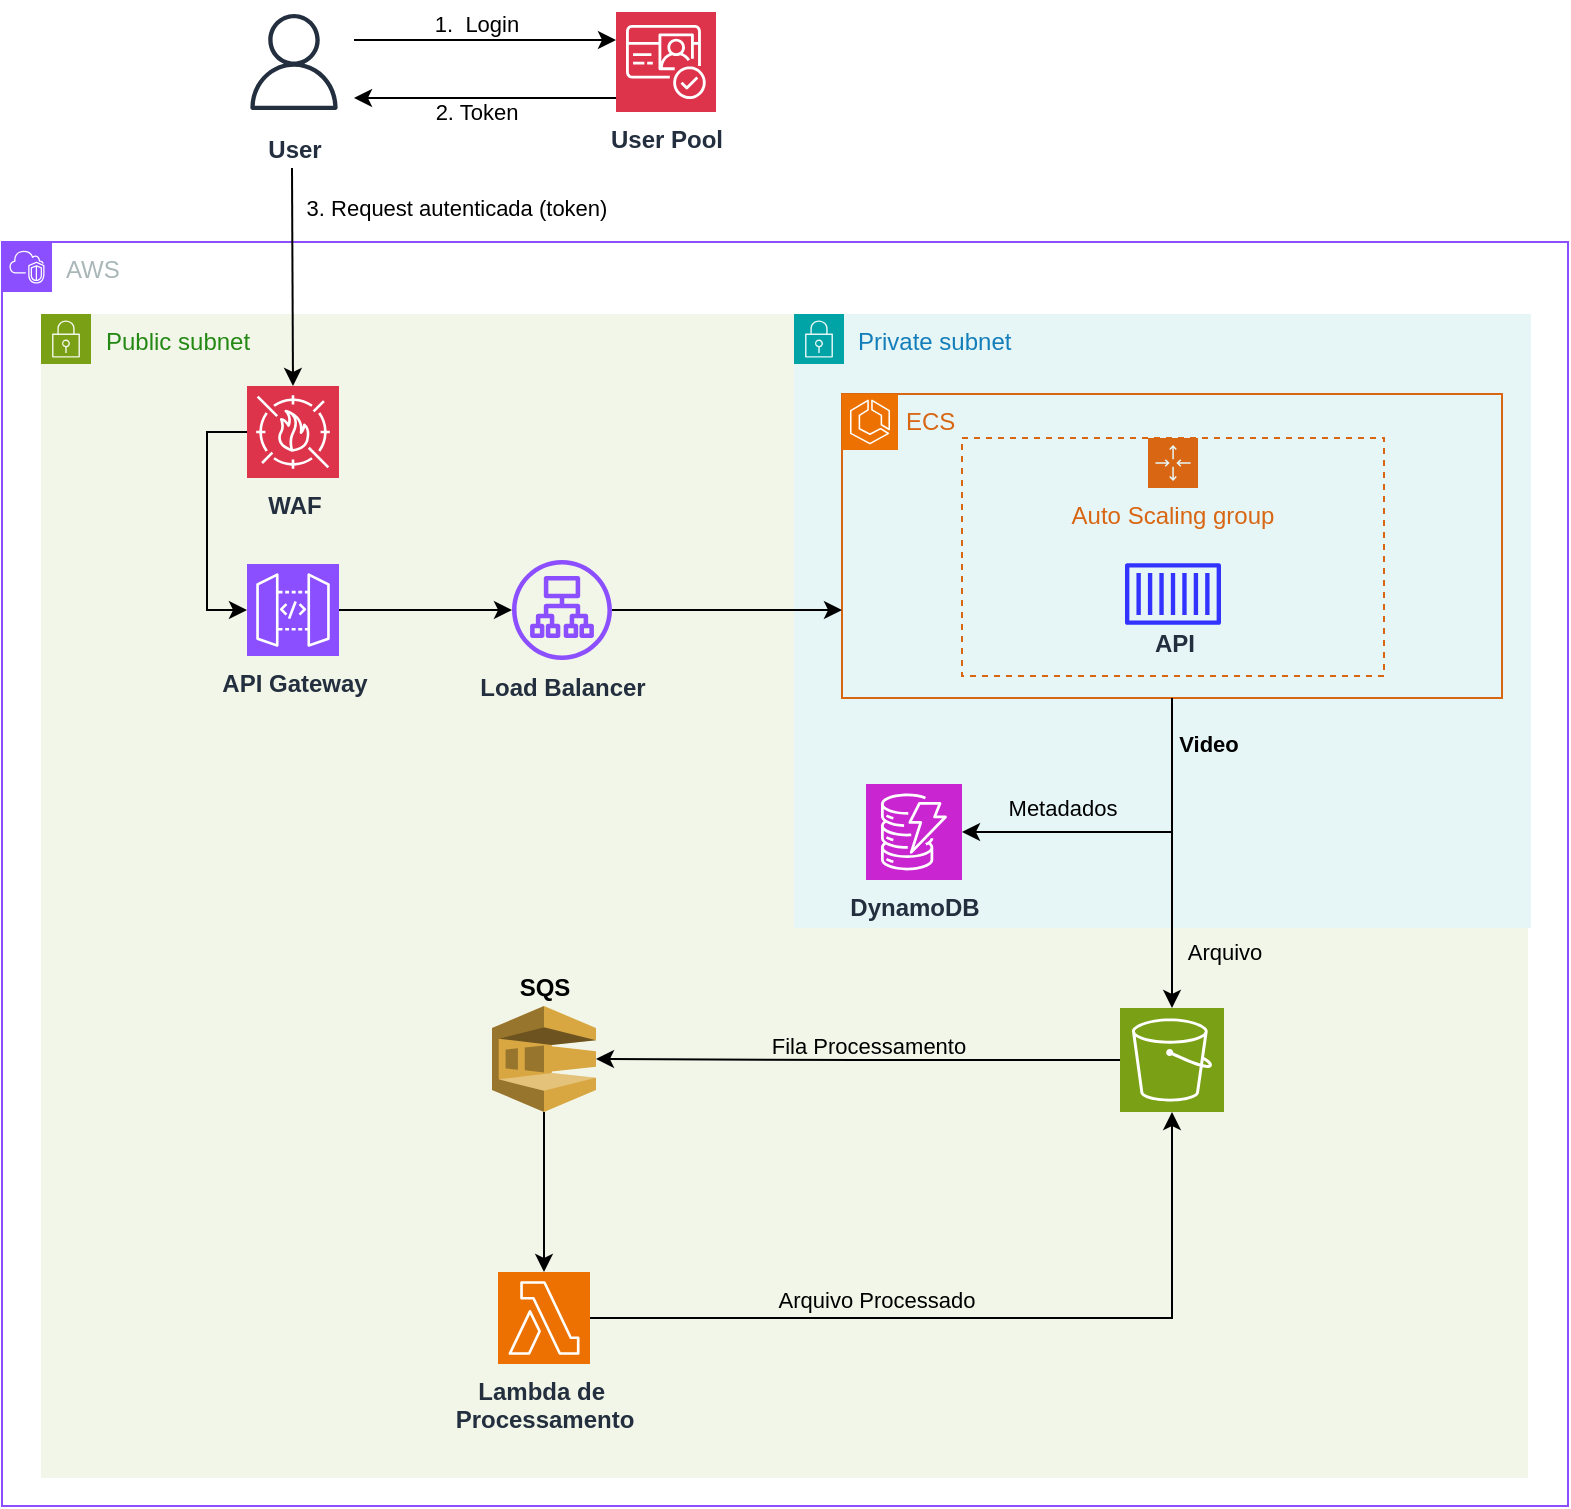 <mxfile version="24.9.3">
  <diagram name="Page-1" id="YhWaQzWOpKaE9sWewfBk">
    <mxGraphModel dx="1434" dy="-328" grid="0" gridSize="10" guides="1" tooltips="1" connect="1" arrows="1" fold="1" page="1" pageScale="1" pageWidth="850" pageHeight="1100" math="0" shadow="0">
      <root>
        <mxCell id="0" />
        <mxCell id="1" parent="0" />
        <mxCell id="gh0Wx5KkQNJE9hDoDTGj-18" value="AWS" style="points=[[0,0],[0.25,0],[0.5,0],[0.75,0],[1,0],[1,0.25],[1,0.5],[1,0.75],[1,1],[0.75,1],[0.5,1],[0.25,1],[0,1],[0,0.75],[0,0.5],[0,0.25]];outlineConnect=0;gradientColor=none;html=1;whiteSpace=wrap;fontSize=12;fontStyle=0;container=1;pointerEvents=0;collapsible=0;recursiveResize=0;shape=mxgraph.aws4.group;grIcon=mxgraph.aws4.group_vpc2;strokeColor=#8C4FFF;fillColor=none;verticalAlign=top;align=left;spacingLeft=30;fontColor=#AAB7B8;dashed=0;" vertex="1" parent="1">
          <mxGeometry x="30" y="1247" width="783" height="632" as="geometry" />
        </mxCell>
        <mxCell id="gh0Wx5KkQNJE9hDoDTGj-19" value="Public subnet" style="points=[[0,0],[0.25,0],[0.5,0],[0.75,0],[1,0],[1,0.25],[1,0.5],[1,0.75],[1,1],[0.75,1],[0.5,1],[0.25,1],[0,1],[0,0.75],[0,0.5],[0,0.25]];outlineConnect=0;gradientColor=none;html=1;whiteSpace=wrap;fontSize=12;fontStyle=0;container=1;pointerEvents=0;collapsible=0;recursiveResize=0;shape=mxgraph.aws4.group;grIcon=mxgraph.aws4.group_security_group;grStroke=0;strokeColor=#7AA116;fillColor=#F2F6E8;verticalAlign=top;align=left;spacingLeft=30;fontColor=#248814;dashed=0;" vertex="1" parent="gh0Wx5KkQNJE9hDoDTGj-18">
          <mxGeometry x="19.5" y="36" width="743.5" height="582" as="geometry" />
        </mxCell>
        <mxCell id="gh0Wx5KkQNJE9hDoDTGj-21" value="Load Balancer" style="sketch=0;outlineConnect=0;fontColor=#232F3E;gradientColor=none;fillColor=#8C4FFF;strokeColor=none;dashed=0;verticalLabelPosition=bottom;verticalAlign=top;align=center;html=1;fontSize=12;fontStyle=1;aspect=fixed;pointerEvents=1;shape=mxgraph.aws4.application_load_balancer;" vertex="1" parent="gh0Wx5KkQNJE9hDoDTGj-19">
          <mxGeometry x="235.5" y="123" width="50" height="50" as="geometry" />
        </mxCell>
        <mxCell id="gh0Wx5KkQNJE9hDoDTGj-22" value="WAF" style="sketch=0;points=[[0,0,0],[0.25,0,0],[0.5,0,0],[0.75,0,0],[1,0,0],[0,1,0],[0.25,1,0],[0.5,1,0],[0.75,1,0],[1,1,0],[0,0.25,0],[0,0.5,0],[0,0.75,0],[1,0.25,0],[1,0.5,0],[1,0.75,0]];outlineConnect=0;fontColor=#232F3E;fillColor=#DD344C;strokeColor=#ffffff;dashed=0;verticalLabelPosition=bottom;verticalAlign=top;align=center;html=1;fontSize=12;fontStyle=1;aspect=fixed;shape=mxgraph.aws4.resourceIcon;resIcon=mxgraph.aws4.waf;" vertex="1" parent="gh0Wx5KkQNJE9hDoDTGj-19">
          <mxGeometry x="103" y="36" width="46" height="46" as="geometry" />
        </mxCell>
        <mxCell id="gh0Wx5KkQNJE9hDoDTGj-69" style="edgeStyle=orthogonalEdgeStyle;rounded=0;orthogonalLoop=1;jettySize=auto;html=1;" edge="1" parent="gh0Wx5KkQNJE9hDoDTGj-19" source="gh0Wx5KkQNJE9hDoDTGj-42" target="gh0Wx5KkQNJE9hDoDTGj-21">
          <mxGeometry relative="1" as="geometry" />
        </mxCell>
        <mxCell id="gh0Wx5KkQNJE9hDoDTGj-42" value="API Gateway" style="sketch=0;points=[[0,0,0],[0.25,0,0],[0.5,0,0],[0.75,0,0],[1,0,0],[0,1,0],[0.25,1,0],[0.5,1,0],[0.75,1,0],[1,1,0],[0,0.25,0],[0,0.5,0],[0,0.75,0],[1,0.25,0],[1,0.5,0],[1,0.75,0]];outlineConnect=0;fontColor=#232F3E;fillColor=#8C4FFF;strokeColor=#ffffff;dashed=0;verticalLabelPosition=bottom;verticalAlign=top;align=center;html=1;fontSize=12;fontStyle=1;aspect=fixed;shape=mxgraph.aws4.resourceIcon;resIcon=mxgraph.aws4.api_gateway;" vertex="1" parent="gh0Wx5KkQNJE9hDoDTGj-19">
          <mxGeometry x="103" y="125" width="46" height="46" as="geometry" />
        </mxCell>
        <mxCell id="gh0Wx5KkQNJE9hDoDTGj-44" value="Lambda de&amp;nbsp;&lt;div&gt;Processamento&lt;/div&gt;" style="sketch=0;points=[[0,0,0],[0.25,0,0],[0.5,0,0],[0.75,0,0],[1,0,0],[0,1,0],[0.25,1,0],[0.5,1,0],[0.75,1,0],[1,1,0],[0,0.25,0],[0,0.5,0],[0,0.75,0],[1,0.25,0],[1,0.5,0],[1,0.75,0]];outlineConnect=0;fontColor=#232F3E;fillColor=#ED7100;strokeColor=#ffffff;dashed=0;verticalLabelPosition=bottom;verticalAlign=top;align=center;html=1;fontSize=12;fontStyle=1;aspect=fixed;shape=mxgraph.aws4.resourceIcon;resIcon=mxgraph.aws4.lambda;" vertex="1" parent="gh0Wx5KkQNJE9hDoDTGj-19">
          <mxGeometry x="228.5" y="479" width="46" height="46" as="geometry" />
        </mxCell>
        <mxCell id="gh0Wx5KkQNJE9hDoDTGj-61" value="" style="edgeStyle=orthogonalEdgeStyle;rounded=0;orthogonalLoop=1;jettySize=auto;html=1;" edge="1" parent="gh0Wx5KkQNJE9hDoDTGj-19" source="gh0Wx5KkQNJE9hDoDTGj-17" target="gh0Wx5KkQNJE9hDoDTGj-44">
          <mxGeometry relative="1" as="geometry" />
        </mxCell>
        <mxCell id="gh0Wx5KkQNJE9hDoDTGj-17" value="SQS" style="outlineConnect=0;dashed=0;verticalLabelPosition=top;verticalAlign=bottom;align=center;html=1;shape=mxgraph.aws3.sqs;fillColor=#D9A741;gradientColor=none;fontStyle=1;labelPosition=center;" vertex="1" parent="gh0Wx5KkQNJE9hDoDTGj-19">
          <mxGeometry x="225.5" y="346" width="52" height="53" as="geometry" />
        </mxCell>
        <mxCell id="gh0Wx5KkQNJE9hDoDTGj-4" value="" style="sketch=0;points=[[0,0,0],[0.25,0,0],[0.5,0,0],[0.75,0,0],[1,0,0],[0,1,0],[0.25,1,0],[0.5,1,0],[0.75,1,0],[1,1,0],[0,0.25,0],[0,0.5,0],[0,0.75,0],[1,0.25,0],[1,0.5,0],[1,0.75,0]];outlineConnect=0;fontColor=#232F3E;fillColor=#7AA116;strokeColor=#ffffff;dashed=0;verticalLabelPosition=bottom;verticalAlign=top;align=center;html=1;fontSize=12;fontStyle=0;aspect=fixed;shape=mxgraph.aws4.resourceIcon;resIcon=mxgraph.aws4.s3;" vertex="1" parent="gh0Wx5KkQNJE9hDoDTGj-19">
          <mxGeometry x="539.5" y="347" width="52" height="52" as="geometry" />
        </mxCell>
        <mxCell id="gh0Wx5KkQNJE9hDoDTGj-58" style="edgeStyle=orthogonalEdgeStyle;rounded=0;orthogonalLoop=1;jettySize=auto;html=1;entryX=1;entryY=0.5;entryDx=0;entryDy=0;entryPerimeter=0;" edge="1" parent="gh0Wx5KkQNJE9hDoDTGj-19" source="gh0Wx5KkQNJE9hDoDTGj-4" target="gh0Wx5KkQNJE9hDoDTGj-17">
          <mxGeometry relative="1" as="geometry" />
        </mxCell>
        <mxCell id="gh0Wx5KkQNJE9hDoDTGj-59" value="Fila Processamento" style="edgeLabel;html=1;align=center;verticalAlign=middle;resizable=0;points=[];labelBackgroundColor=none;" vertex="1" connectable="0" parent="gh0Wx5KkQNJE9hDoDTGj-58">
          <mxGeometry x="0.019" y="1" relative="1" as="geometry">
            <mxPoint x="7" y="-8" as="offset" />
          </mxGeometry>
        </mxCell>
        <mxCell id="gh0Wx5KkQNJE9hDoDTGj-62" style="edgeStyle=orthogonalEdgeStyle;rounded=0;orthogonalLoop=1;jettySize=auto;html=1;entryX=0.5;entryY=1;entryDx=0;entryDy=0;entryPerimeter=0;" edge="1" parent="gh0Wx5KkQNJE9hDoDTGj-19" source="gh0Wx5KkQNJE9hDoDTGj-44" target="gh0Wx5KkQNJE9hDoDTGj-4">
          <mxGeometry relative="1" as="geometry" />
        </mxCell>
        <mxCell id="gh0Wx5KkQNJE9hDoDTGj-63" value="Arquivo Processado" style="edgeLabel;html=1;align=center;verticalAlign=middle;resizable=0;points=[];labelBackgroundColor=none;" vertex="1" connectable="0" parent="gh0Wx5KkQNJE9hDoDTGj-62">
          <mxGeometry x="-0.117" y="-1" relative="1" as="geometry">
            <mxPoint x="-31" y="-10" as="offset" />
          </mxGeometry>
        </mxCell>
        <mxCell id="gh0Wx5KkQNJE9hDoDTGj-68" style="edgeStyle=orthogonalEdgeStyle;rounded=0;orthogonalLoop=1;jettySize=auto;html=1;entryX=0;entryY=0.5;entryDx=0;entryDy=0;entryPerimeter=0;exitX=0;exitY=0.5;exitDx=0;exitDy=0;exitPerimeter=0;" edge="1" parent="gh0Wx5KkQNJE9hDoDTGj-19" source="gh0Wx5KkQNJE9hDoDTGj-22" target="gh0Wx5KkQNJE9hDoDTGj-42">
          <mxGeometry relative="1" as="geometry" />
        </mxCell>
        <mxCell id="gh0Wx5KkQNJE9hDoDTGj-24" value="Private subnet" style="points=[[0,0],[0.25,0],[0.5,0],[0.75,0],[1,0],[1,0.25],[1,0.5],[1,0.75],[1,1],[0.75,1],[0.5,1],[0.25,1],[0,1],[0,0.75],[0,0.5],[0,0.25]];outlineConnect=0;gradientColor=none;html=1;whiteSpace=wrap;fontSize=12;fontStyle=0;container=1;pointerEvents=0;collapsible=0;recursiveResize=0;shape=mxgraph.aws4.group;grIcon=mxgraph.aws4.group_security_group;grStroke=0;strokeColor=#00A4A6;fillColor=#E6F6F7;verticalAlign=top;align=left;spacingLeft=30;fontColor=#147EBA;dashed=0;" vertex="1" parent="gh0Wx5KkQNJE9hDoDTGj-18">
          <mxGeometry x="396" y="36" width="368.5" height="307" as="geometry" />
        </mxCell>
        <mxCell id="gh0Wx5KkQNJE9hDoDTGj-27" value="ECS" style="points=[[0,0],[0.25,0],[0.5,0],[0.75,0],[1,0],[1,0.25],[1,0.5],[1,0.75],[1,1],[0.75,1],[0.5,1],[0.25,1],[0,1],[0,0.75],[0,0.5],[0,0.25]];outlineConnect=0;gradientColor=none;html=1;whiteSpace=wrap;fontSize=12;fontStyle=0;container=1;pointerEvents=0;collapsible=0;recursiveResize=0;shape=mxgraph.aws4.group;grIcon=mxgraph.aws4.group_ec2_instance_contents;strokeColor=#D86613;fillColor=none;verticalAlign=top;align=left;spacingLeft=30;fontColor=#D86613;dashed=0;" vertex="1" parent="gh0Wx5KkQNJE9hDoDTGj-24">
          <mxGeometry x="24" y="40" width="330" height="152" as="geometry" />
        </mxCell>
        <mxCell id="gh0Wx5KkQNJE9hDoDTGj-46" value="" style="sketch=0;points=[[0,0,0],[0.25,0,0],[0.5,0,0],[0.75,0,0],[1,0,0],[0,1,0],[0.25,1,0],[0.5,1,0],[0.75,1,0],[1,1,0],[0,0.25,0],[0,0.5,0],[0,0.75,0],[1,0.25,0],[1,0.5,0],[1,0.75,0]];outlineConnect=0;fontColor=#232F3E;fillColor=#ED7100;strokeColor=#ffffff;dashed=0;verticalLabelPosition=bottom;verticalAlign=top;align=center;html=1;fontSize=12;fontStyle=0;aspect=fixed;shape=mxgraph.aws4.resourceIcon;resIcon=mxgraph.aws4.ecs;" vertex="1" parent="gh0Wx5KkQNJE9hDoDTGj-27">
          <mxGeometry width="28" height="28" as="geometry" />
        </mxCell>
        <mxCell id="gh0Wx5KkQNJE9hDoDTGj-47" value="Auto Scaling group" style="points=[[0,0],[0.25,0],[0.5,0],[0.75,0],[1,0],[1,0.25],[1,0.5],[1,0.75],[1,1],[0.75,1],[0.5,1],[0.25,1],[0,1],[0,0.75],[0,0.5],[0,0.25]];outlineConnect=0;gradientColor=none;html=1;whiteSpace=wrap;fontSize=12;fontStyle=0;container=1;pointerEvents=0;collapsible=0;recursiveResize=0;shape=mxgraph.aws4.groupCenter;grIcon=mxgraph.aws4.group_auto_scaling_group;grStroke=1;strokeColor=#D86613;fillColor=none;verticalAlign=top;align=center;fontColor=#D86613;dashed=1;spacingTop=25;" vertex="1" parent="gh0Wx5KkQNJE9hDoDTGj-27">
          <mxGeometry x="60" y="22" width="211" height="119" as="geometry" />
        </mxCell>
        <mxCell id="gh0Wx5KkQNJE9hDoDTGj-48" value="API" style="sketch=0;outlineConnect=0;fontColor=#232F3E;gradientColor=none;fillColor=#3333FF;strokeColor=none;dashed=0;verticalLabelPosition=bottom;verticalAlign=top;align=center;html=1;fontSize=12;fontStyle=1;aspect=fixed;pointerEvents=1;shape=mxgraph.aws4.container_1;spacing=-3;" vertex="1" parent="gh0Wx5KkQNJE9hDoDTGj-47">
          <mxGeometry x="81.5" y="62.5" width="48" height="31" as="geometry" />
        </mxCell>
        <mxCell id="gh0Wx5KkQNJE9hDoDTGj-3" value="DynamoDB" style="sketch=0;points=[[0,0,0],[0.25,0,0],[0.5,0,0],[0.75,0,0],[1,0,0],[0,1,0],[0.25,1,0],[0.5,1,0],[0.75,1,0],[1,1,0],[0,0.25,0],[0,0.5,0],[0,0.75,0],[1,0.25,0],[1,0.5,0],[1,0.75,0]];outlineConnect=0;fontColor=#232F3E;fillColor=#C925D1;strokeColor=#ffffff;dashed=0;verticalLabelPosition=bottom;verticalAlign=top;align=center;html=1;fontSize=12;fontStyle=1;aspect=fixed;shape=mxgraph.aws4.resourceIcon;resIcon=mxgraph.aws4.dynamodb;" vertex="1" parent="gh0Wx5KkQNJE9hDoDTGj-24">
          <mxGeometry x="36" y="235" width="48" height="48" as="geometry" />
        </mxCell>
        <mxCell id="gh0Wx5KkQNJE9hDoDTGj-55" style="edgeStyle=orthogonalEdgeStyle;rounded=0;orthogonalLoop=1;jettySize=auto;html=1;entryX=1;entryY=0.5;entryDx=0;entryDy=0;entryPerimeter=0;" edge="1" parent="gh0Wx5KkQNJE9hDoDTGj-24" source="gh0Wx5KkQNJE9hDoDTGj-27" target="gh0Wx5KkQNJE9hDoDTGj-3">
          <mxGeometry relative="1" as="geometry" />
        </mxCell>
        <mxCell id="gh0Wx5KkQNJE9hDoDTGj-56" value="Metadados" style="edgeLabel;html=1;align=center;verticalAlign=middle;resizable=0;points=[];labelBackgroundColor=none;" vertex="1" connectable="0" parent="gh0Wx5KkQNJE9hDoDTGj-55">
          <mxGeometry x="0.381" y="2" relative="1" as="geometry">
            <mxPoint x="-3" y="-14" as="offset" />
          </mxGeometry>
        </mxCell>
        <mxCell id="gh0Wx5KkQNJE9hDoDTGj-53" style="edgeStyle=orthogonalEdgeStyle;rounded=0;orthogonalLoop=1;jettySize=auto;html=1;entryX=0.5;entryY=0;entryDx=0;entryDy=0;entryPerimeter=0;" edge="1" parent="gh0Wx5KkQNJE9hDoDTGj-18" source="gh0Wx5KkQNJE9hDoDTGj-27" target="gh0Wx5KkQNJE9hDoDTGj-4">
          <mxGeometry relative="1" as="geometry">
            <Array as="points">
              <mxPoint x="585" y="338" />
              <mxPoint x="585" y="338" />
            </Array>
          </mxGeometry>
        </mxCell>
        <mxCell id="gh0Wx5KkQNJE9hDoDTGj-54" value="Video" style="edgeLabel;html=1;align=center;verticalAlign=middle;resizable=0;points=[];labelBackgroundColor=none;fontStyle=1" vertex="1" connectable="0" parent="gh0Wx5KkQNJE9hDoDTGj-53">
          <mxGeometry x="-0.777" y="3" relative="1" as="geometry">
            <mxPoint x="15" y="5" as="offset" />
          </mxGeometry>
        </mxCell>
        <mxCell id="gh0Wx5KkQNJE9hDoDTGj-57" value="Arquivo" style="edgeLabel;html=1;align=center;verticalAlign=middle;resizable=0;points=[];labelBackgroundColor=none;fontStyle=0;fontColor=default;" vertex="1" connectable="0" parent="gh0Wx5KkQNJE9hDoDTGj-53">
          <mxGeometry x="0.613" y="1" relative="1" as="geometry">
            <mxPoint x="25" y="2" as="offset" />
          </mxGeometry>
        </mxCell>
        <mxCell id="gh0Wx5KkQNJE9hDoDTGj-70" style="edgeStyle=orthogonalEdgeStyle;rounded=0;orthogonalLoop=1;jettySize=auto;html=1;" edge="1" parent="gh0Wx5KkQNJE9hDoDTGj-18" source="gh0Wx5KkQNJE9hDoDTGj-21" target="gh0Wx5KkQNJE9hDoDTGj-27">
          <mxGeometry relative="1" as="geometry">
            <Array as="points">
              <mxPoint x="385" y="184" />
              <mxPoint x="385" y="184" />
            </Array>
          </mxGeometry>
        </mxCell>
        <mxCell id="gh0Wx5KkQNJE9hDoDTGj-9" style="edgeStyle=orthogonalEdgeStyle;rounded=0;orthogonalLoop=1;jettySize=auto;html=1;" edge="1" parent="1" source="gh0Wx5KkQNJE9hDoDTGj-5" target="gh0Wx5KkQNJE9hDoDTGj-7">
          <mxGeometry relative="1" as="geometry">
            <Array as="points">
              <mxPoint x="270" y="1175" />
              <mxPoint x="270" y="1175" />
            </Array>
          </mxGeometry>
        </mxCell>
        <mxCell id="gh0Wx5KkQNJE9hDoDTGj-12" value="2. Token" style="edgeLabel;html=1;align=center;verticalAlign=middle;resizable=0;points=[];labelBackgroundColor=none;" vertex="1" connectable="0" parent="gh0Wx5KkQNJE9hDoDTGj-9">
          <mxGeometry x="-0.008" y="-2" relative="1" as="geometry">
            <mxPoint x="-5" y="9" as="offset" />
          </mxGeometry>
        </mxCell>
        <mxCell id="gh0Wx5KkQNJE9hDoDTGj-5" value="User Pool" style="sketch=0;points=[[0,0,0],[0.25,0,0],[0.5,0,0],[0.75,0,0],[1,0,0],[0,1,0],[0.25,1,0],[0.5,1,0],[0.75,1,0],[1,1,0],[0,0.25,0],[0,0.5,0],[0,0.75,0],[1,0.25,0],[1,0.5,0],[1,0.75,0]];outlineConnect=0;fontColor=#232F3E;fillColor=#DD344C;strokeColor=#ffffff;dashed=0;verticalLabelPosition=bottom;verticalAlign=top;align=center;html=1;fontSize=12;fontStyle=1;aspect=fixed;shape=mxgraph.aws4.resourceIcon;resIcon=mxgraph.aws4.cognito;" vertex="1" parent="1">
          <mxGeometry x="337" y="1132" width="50" height="50" as="geometry" />
        </mxCell>
        <mxCell id="gh0Wx5KkQNJE9hDoDTGj-7" value="User" style="sketch=0;outlineConnect=0;fontColor=#232F3E;gradientColor=none;strokeColor=#232F3E;fillColor=none;dashed=0;verticalLabelPosition=bottom;verticalAlign=top;align=center;html=1;fontSize=12;fontStyle=1;aspect=fixed;shape=mxgraph.aws4.resourceIcon;resIcon=mxgraph.aws4.user;" vertex="1" parent="1">
          <mxGeometry x="146" y="1127" width="60" height="60" as="geometry" />
        </mxCell>
        <mxCell id="gh0Wx5KkQNJE9hDoDTGj-10" style="edgeStyle=orthogonalEdgeStyle;rounded=0;orthogonalLoop=1;jettySize=auto;html=1;entryX=0;entryY=0.5;entryDx=0;entryDy=0;entryPerimeter=0;" edge="1" parent="1">
          <mxGeometry relative="1" as="geometry">
            <mxPoint x="206" y="1146" as="sourcePoint" />
            <mxPoint x="337" y="1146" as="targetPoint" />
          </mxGeometry>
        </mxCell>
        <mxCell id="gh0Wx5KkQNJE9hDoDTGj-11" value="1.&amp;nbsp; Login" style="edgeLabel;html=1;align=center;verticalAlign=middle;resizable=0;points=[];labelBackgroundColor=none;" vertex="1" connectable="0" parent="gh0Wx5KkQNJE9hDoDTGj-10">
          <mxGeometry x="-0.145" y="2" relative="1" as="geometry">
            <mxPoint x="5" y="-6" as="offset" />
          </mxGeometry>
        </mxCell>
        <mxCell id="gh0Wx5KkQNJE9hDoDTGj-39" value="" style="edgeStyle=orthogonalEdgeStyle;rounded=0;orthogonalLoop=1;jettySize=auto;html=1;entryX=0.5;entryY=0;entryDx=0;entryDy=0;entryPerimeter=0;" edge="1" parent="1" target="gh0Wx5KkQNJE9hDoDTGj-22">
          <mxGeometry relative="1" as="geometry">
            <mxPoint x="175" y="1210" as="sourcePoint" />
          </mxGeometry>
        </mxCell>
        <mxCell id="gh0Wx5KkQNJE9hDoDTGj-40" value="3. Request autenticada (token)" style="edgeLabel;html=1;align=center;verticalAlign=middle;resizable=0;points=[];labelBackgroundColor=none;" vertex="1" connectable="0" parent="gh0Wx5KkQNJE9hDoDTGj-39">
          <mxGeometry x="-0.611" y="1" relative="1" as="geometry">
            <mxPoint x="81" y="-1" as="offset" />
          </mxGeometry>
        </mxCell>
      </root>
    </mxGraphModel>
  </diagram>
</mxfile>
